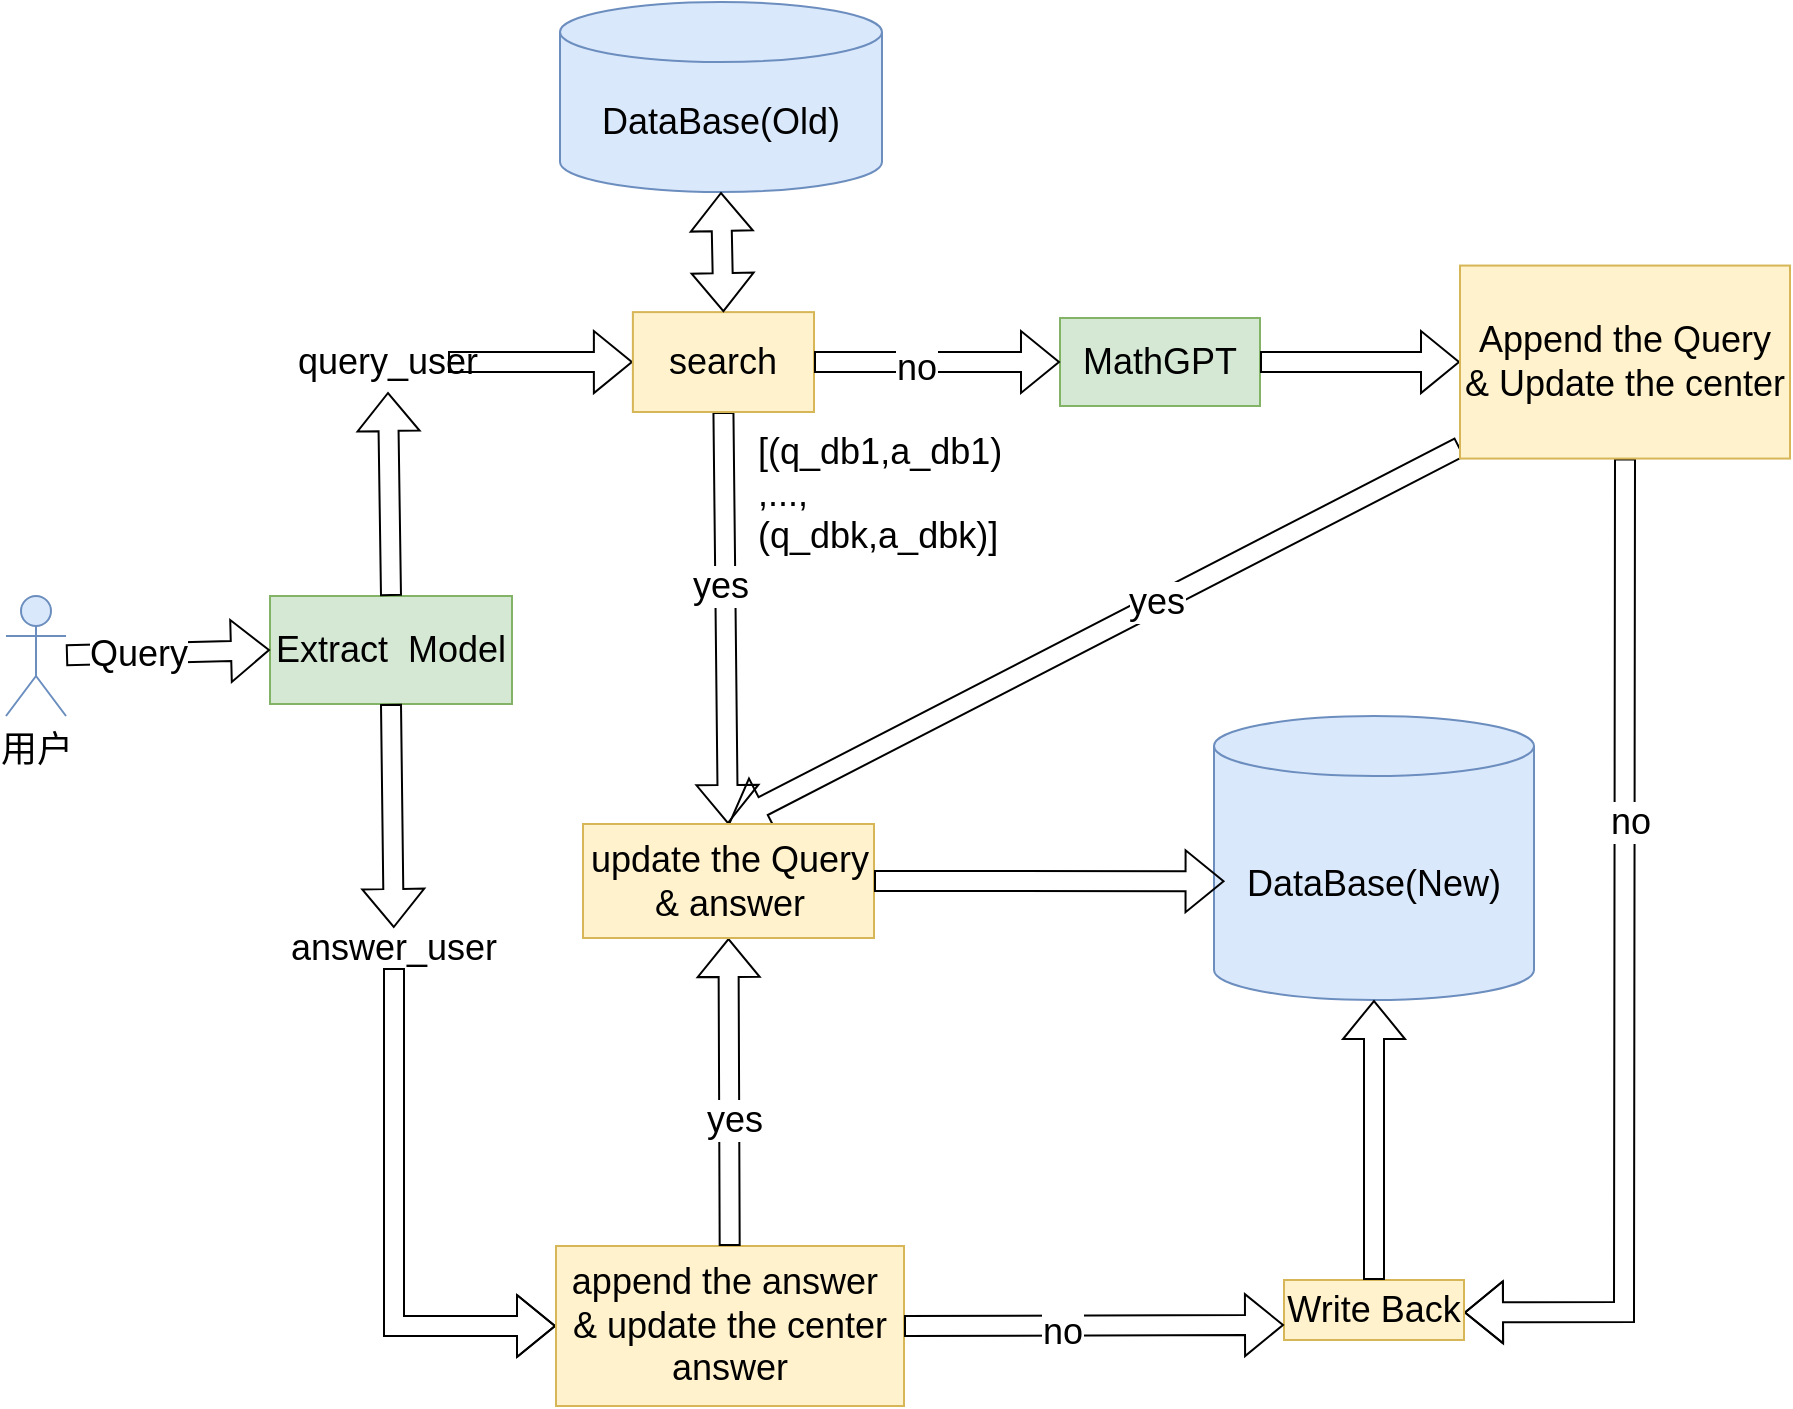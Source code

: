 <mxfile version="24.7.16">
  <diagram name="Page-1" id="52a04d89-c75d-2922-d76d-85b35f80e030">
    <mxGraphModel dx="1468" dy="983" grid="1" gridSize="10" guides="1" tooltips="1" connect="1" arrows="1" fold="1" page="1" pageScale="1" pageWidth="1100" pageHeight="850" background="none" math="0" shadow="0">
      <root>
        <mxCell id="0" />
        <mxCell id="1" parent="0" />
        <mxCell id="6ljBKqhG9MOsJNuzWGUm-1" value="&lt;font style=&quot;font-size: 18px;&quot;&gt;Extract&amp;nbsp; Model&lt;/font&gt;" style="rounded=0;whiteSpace=wrap;html=1;fillColor=#d5e8d4;gradientColor=none;strokeColor=#82b366;" vertex="1" parent="1">
          <mxGeometry x="203" y="382" width="121" height="54" as="geometry" />
        </mxCell>
        <mxCell id="6ljBKqhG9MOsJNuzWGUm-4" value="" style="endArrow=classic;html=1;rounded=0;exitX=0.5;exitY=0;exitDx=0;exitDy=0;entryX=0.5;entryY=1;entryDx=0;entryDy=0;shape=flexArrow;" edge="1" parent="1" source="6ljBKqhG9MOsJNuzWGUm-1" target="6ljBKqhG9MOsJNuzWGUm-5">
          <mxGeometry width="50" height="50" relative="1" as="geometry">
            <mxPoint x="523" y="420" as="sourcePoint" />
            <mxPoint x="303" y="270" as="targetPoint" />
          </mxGeometry>
        </mxCell>
        <mxCell id="6ljBKqhG9MOsJNuzWGUm-24" style="edgeStyle=orthogonalEdgeStyle;rounded=0;orthogonalLoop=1;jettySize=auto;html=1;entryX=0;entryY=0.5;entryDx=0;entryDy=0;shape=flexArrow;" edge="1" parent="1" source="6ljBKqhG9MOsJNuzWGUm-5" target="6ljBKqhG9MOsJNuzWGUm-66">
          <mxGeometry relative="1" as="geometry">
            <mxPoint x="384" y="255" as="targetPoint" />
            <Array as="points" />
          </mxGeometry>
        </mxCell>
        <mxCell id="6ljBKqhG9MOsJNuzWGUm-5" value="&lt;font style=&quot;font-size: 18px;&quot;&gt;query_user&lt;/font&gt;" style="text;html=1;align=center;verticalAlign=middle;whiteSpace=wrap;rounded=0;" vertex="1" parent="1">
          <mxGeometry x="232" y="250" width="60" height="30" as="geometry" />
        </mxCell>
        <mxCell id="6ljBKqhG9MOsJNuzWGUm-8" value="&lt;font style=&quot;font-size: 18px;&quot;&gt;DataBase(New)&lt;/font&gt;" style="shape=cylinder3;whiteSpace=wrap;html=1;boundedLbl=1;backgroundOutline=1;size=15;fillColor=#dae8fc;strokeColor=#6c8ebf;" vertex="1" parent="1">
          <mxGeometry x="675" y="442" width="160" height="142" as="geometry" />
        </mxCell>
        <mxCell id="6ljBKqhG9MOsJNuzWGUm-9" value="" style="endArrow=classic;html=1;rounded=0;exitX=0.5;exitY=1;exitDx=0;exitDy=0;shape=flexArrow;" edge="1" parent="1" source="6ljBKqhG9MOsJNuzWGUm-66" target="6ljBKqhG9MOsJNuzWGUm-83">
          <mxGeometry width="50" height="50" relative="1" as="geometry">
            <mxPoint x="423.5" y="257.5" as="sourcePoint" />
            <mxPoint x="561" y="197" as="targetPoint" />
            <Array as="points" />
          </mxGeometry>
        </mxCell>
        <mxCell id="6ljBKqhG9MOsJNuzWGUm-42" value="&lt;font style=&quot;font-size: 18px;&quot;&gt;yes&lt;/font&gt;" style="edgeLabel;html=1;align=center;verticalAlign=middle;resizable=0;points=[];" vertex="1" connectable="0" parent="6ljBKqhG9MOsJNuzWGUm-9">
          <mxGeometry x="-0.168" y="-3" relative="1" as="geometry">
            <mxPoint y="1" as="offset" />
          </mxGeometry>
        </mxCell>
        <mxCell id="6ljBKqhG9MOsJNuzWGUm-13" value="" style="endArrow=classic;html=1;rounded=0;entryX=0.5;entryY=0;entryDx=0;entryDy=0;shape=flexArrow;" edge="1" parent="1" source="6ljBKqhG9MOsJNuzWGUm-67" target="6ljBKqhG9MOsJNuzWGUm-83">
          <mxGeometry width="50" height="50" relative="1" as="geometry">
            <mxPoint x="815" y="290" as="sourcePoint" />
            <mxPoint x="785" y="523" as="targetPoint" />
          </mxGeometry>
        </mxCell>
        <mxCell id="6ljBKqhG9MOsJNuzWGUm-29" value="&lt;font style=&quot;font-size: 18px;&quot;&gt;yes&lt;/font&gt;" style="edgeLabel;html=1;align=center;verticalAlign=middle;resizable=0;points=[];" vertex="1" connectable="0" parent="6ljBKqhG9MOsJNuzWGUm-13">
          <mxGeometry x="-0.171" y="-2" relative="1" as="geometry">
            <mxPoint y="1" as="offset" />
          </mxGeometry>
        </mxCell>
        <mxCell id="6ljBKqhG9MOsJNuzWGUm-14" value="&lt;font style=&quot;font-size: 18px;&quot;&gt;MathGPT&lt;/font&gt;" style="rounded=0;whiteSpace=wrap;html=1;fillColor=#d5e8d4;gradientColor=none;strokeColor=#82b366;" vertex="1" parent="1">
          <mxGeometry x="598" y="243" width="100" height="44" as="geometry" />
        </mxCell>
        <mxCell id="6ljBKqhG9MOsJNuzWGUm-19" value="" style="endArrow=classic;html=1;rounded=0;exitX=1;exitY=0.5;exitDx=0;exitDy=0;entryX=0;entryY=0.5;entryDx=0;entryDy=0;shape=flexArrow;" edge="1" parent="1" source="6ljBKqhG9MOsJNuzWGUm-14" target="6ljBKqhG9MOsJNuzWGUm-67">
          <mxGeometry width="50" height="50" relative="1" as="geometry">
            <mxPoint x="655" y="268" as="sourcePoint" />
            <mxPoint x="735" y="268" as="targetPoint" />
            <Array as="points" />
          </mxGeometry>
        </mxCell>
        <mxCell id="6ljBKqhG9MOsJNuzWGUm-32" value="" style="endArrow=classic;html=1;rounded=0;shape=flexArrow;exitX=0.5;exitY=1;exitDx=0;exitDy=0;" edge="1" parent="1" source="6ljBKqhG9MOsJNuzWGUm-67">
          <mxGeometry width="50" height="50" relative="1" as="geometry">
            <mxPoint x="895" y="260" as="sourcePoint" />
            <mxPoint x="800" y="740.225" as="targetPoint" />
            <Array as="points">
              <mxPoint x="880" y="740" />
            </Array>
          </mxGeometry>
        </mxCell>
        <mxCell id="6ljBKqhG9MOsJNuzWGUm-33" value="&lt;font style=&quot;font-size: 18px;&quot;&gt;no&lt;/font&gt;" style="edgeLabel;html=1;align=center;verticalAlign=middle;resizable=0;points=[];" vertex="1" connectable="0" parent="6ljBKqhG9MOsJNuzWGUm-32">
          <mxGeometry x="-0.286" y="2" relative="1" as="geometry">
            <mxPoint as="offset" />
          </mxGeometry>
        </mxCell>
        <mxCell id="6ljBKqhG9MOsJNuzWGUm-106" style="edgeStyle=orthogonalEdgeStyle;rounded=0;orthogonalLoop=1;jettySize=auto;html=1;entryX=0;entryY=0.5;entryDx=0;entryDy=0;exitX=0.5;exitY=1;exitDx=0;exitDy=0;shape=flexArrow;" edge="1" parent="1" source="6ljBKqhG9MOsJNuzWGUm-39" target="6ljBKqhG9MOsJNuzWGUm-68">
          <mxGeometry relative="1" as="geometry" />
        </mxCell>
        <mxCell id="6ljBKqhG9MOsJNuzWGUm-39" value="&lt;span style=&quot;font-size: 18px;&quot;&gt;answer_user&lt;/span&gt;" style="text;html=1;align=center;verticalAlign=middle;whiteSpace=wrap;rounded=0;" vertex="1" parent="1">
          <mxGeometry x="215" y="548" width="100" height="20" as="geometry" />
        </mxCell>
        <mxCell id="6ljBKqhG9MOsJNuzWGUm-40" value="" style="endArrow=classic;html=1;rounded=0;exitX=0.5;exitY=1;exitDx=0;exitDy=0;shape=flexArrow;" edge="1" parent="1" source="6ljBKqhG9MOsJNuzWGUm-1" target="6ljBKqhG9MOsJNuzWGUm-39">
          <mxGeometry width="50" height="50" relative="1" as="geometry">
            <mxPoint x="269" y="310" as="sourcePoint" />
            <mxPoint x="323" y="450" as="targetPoint" />
          </mxGeometry>
        </mxCell>
        <mxCell id="6ljBKqhG9MOsJNuzWGUm-52" value="&lt;p style=&quot;language:zh-CN;line-height:normal;margin-top:0pt;margin-bottom:0pt;&lt;br/&gt;margin-right:0in;text-align:left;direction:ltr;unicode-bidi:embed&quot;&gt;&lt;font style=&quot;font-size: 18px;&quot;&gt;&lt;span style=&quot;font-family: Arial; font-variant: normal; text-transform: none; font-style: normal;&quot;&gt;[(q_&lt;/span&gt;&lt;span style=&quot;font-family: Arial; font-variant: normal; color: black; font-weight: normal; font-style: normal;&quot;&gt;db1&lt;/span&gt;&lt;span style=&quot;font-family: Arial; font-variant: normal; text-transform: none; font-style: normal;&quot;&gt;,a_&lt;/span&gt;&lt;span style=&quot;font-family: Arial; font-variant: normal; color: black; font-weight: normal; font-style: normal;&quot;&gt;db1&lt;/span&gt;&lt;span style=&quot;font-family: Arial; font-variant: normal; text-transform: none; font-style: normal;&quot;&gt;)&lt;/span&gt;&lt;/font&gt;&lt;/p&gt;&lt;p style=&quot;language:zh-CN;line-height:normal;margin-top:0pt;margin-bottom:0pt;&lt;br/&gt;margin-right:0in;text-align:left;direction:ltr;unicode-bidi:embed&quot;&gt;&lt;font style=&quot;font-size: 18px;&quot;&gt;&lt;span style=&quot;font-family: Arial; font-variant: normal; text-transform: none; font-style: normal;&quot;&gt;,...,&lt;/span&gt;&lt;/font&gt;&lt;/p&gt;&lt;p style=&quot;language:zh-CN;line-height:normal;margin-top:0pt;margin-bottom:0pt;&lt;br/&gt;margin-right:0in;text-align:left;direction:ltr;unicode-bidi:embed&quot;&gt;&lt;font style=&quot;font-size: 18px;&quot;&gt;&lt;span style=&quot;font-family: Arial; font-variant: normal; text-transform: none; font-style: normal;&quot;&gt;&lt;span style=&quot;font-variant-numeric: normal; font-variant-east-asian: normal; font-variant-alternates: normal; font-variant-position: normal;&quot;&gt;(q_&lt;/span&gt;&lt;span style=&quot;font-variant-numeric: normal; font-variant-east-asian: normal; font-variant-alternates: normal; font-variant-position: normal;&quot;&gt;dbk&lt;/span&gt;&lt;span style=&quot;font-variant-numeric: normal; font-variant-east-asian: normal; font-variant-alternates: normal; font-variant-position: normal;&quot;&gt;,a_&lt;/span&gt;&lt;span style=&quot;font-variant-numeric: normal; font-variant-east-asian: normal; font-variant-alternates: normal; font-variant-position: normal;&quot;&gt;dbk&lt;/span&gt;&lt;span style=&quot;font-variant-numeric: normal; font-variant-east-asian: normal; font-variant-alternates: normal; font-variant-position: normal;&quot;&gt;)]&lt;/span&gt;&lt;br&gt;&lt;/span&gt;&lt;/font&gt;&lt;/p&gt;" style="text;whiteSpace=wrap;html=1;" vertex="1" parent="1">
          <mxGeometry x="445" y="293" width="110" height="47" as="geometry" />
        </mxCell>
        <mxCell id="6ljBKqhG9MOsJNuzWGUm-59" value="&lt;font style=&quot;font-size: 18px;&quot;&gt;用户&lt;/font&gt;" style="shape=umlActor;verticalLabelPosition=bottom;verticalAlign=top;html=1;outlineConnect=0;fillColor=#dae8fc;strokeColor=#6c8ebf;" vertex="1" parent="1">
          <mxGeometry x="71" y="382" width="30" height="60" as="geometry" />
        </mxCell>
        <mxCell id="6ljBKqhG9MOsJNuzWGUm-60" value="" style="endArrow=classic;html=1;rounded=0;entryX=0;entryY=0.5;entryDx=0;entryDy=0;shape=flexArrow;" edge="1" parent="1" source="6ljBKqhG9MOsJNuzWGUm-59" target="6ljBKqhG9MOsJNuzWGUm-1">
          <mxGeometry width="50" height="50" relative="1" as="geometry">
            <mxPoint x="135" y="370" as="sourcePoint" />
            <mxPoint x="185" y="320" as="targetPoint" />
          </mxGeometry>
        </mxCell>
        <mxCell id="6ljBKqhG9MOsJNuzWGUm-120" value="&lt;font style=&quot;font-size: 18px;&quot;&gt;Query&lt;/font&gt;" style="edgeLabel;html=1;align=center;verticalAlign=middle;resizable=0;points=[];" vertex="1" connectable="0" parent="6ljBKqhG9MOsJNuzWGUm-60">
          <mxGeometry x="-0.316" relative="1" as="geometry">
            <mxPoint x="1" as="offset" />
          </mxGeometry>
        </mxCell>
        <mxCell id="6ljBKqhG9MOsJNuzWGUm-66" value="&lt;font style=&quot;font-size: 18px;&quot;&gt;search&lt;/font&gt;" style="rounded=0;whiteSpace=wrap;html=1;rotation=0;fillColor=#fff2cc;gradientColor=none;strokeColor=#d6b656;" vertex="1" parent="1">
          <mxGeometry x="384.44" y="240.06" width="90.56" height="49.94" as="geometry" />
        </mxCell>
        <mxCell id="6ljBKqhG9MOsJNuzWGUm-67" value="&lt;font style=&quot;font-size: 18px;&quot;&gt;Append the Query &amp;amp; Update the center&lt;/font&gt;" style="rounded=0;whiteSpace=wrap;html=1;fillColor=#fff2cc;gradientColor=none;strokeColor=#d6b656;" vertex="1" parent="1">
          <mxGeometry x="798" y="216.78" width="165" height="96.5" as="geometry" />
        </mxCell>
        <mxCell id="6ljBKqhG9MOsJNuzWGUm-68" value="&lt;font style=&quot;font-size: 18px;&quot;&gt;append the answer&lt;span style=&quot;background-color: initial;&quot;&gt;&amp;nbsp;&lt;/span&gt;&lt;/font&gt;&lt;div&gt;&lt;span style=&quot;background-color: initial;&quot;&gt;&lt;font style=&quot;font-size: 18px;&quot;&gt;&amp;amp; update the center answer&lt;/font&gt;&lt;/span&gt;&lt;/div&gt;" style="rounded=0;whiteSpace=wrap;html=1;fillColor=#fff2cc;gradientColor=none;strokeColor=#d6b656;" vertex="1" parent="1">
          <mxGeometry x="346" y="707" width="174" height="80" as="geometry" />
        </mxCell>
        <mxCell id="6ljBKqhG9MOsJNuzWGUm-74" value="" style="endArrow=classic;html=1;rounded=0;exitX=1;exitY=0.5;exitDx=0;exitDy=0;entryX=0;entryY=0.5;entryDx=0;entryDy=0;shape=flexArrow;" edge="1" parent="1" source="6ljBKqhG9MOsJNuzWGUm-66" target="6ljBKqhG9MOsJNuzWGUm-14">
          <mxGeometry width="50" height="50" relative="1" as="geometry">
            <mxPoint x="445" y="40" as="sourcePoint" />
            <mxPoint x="595" y="200" as="targetPoint" />
          </mxGeometry>
        </mxCell>
        <mxCell id="6ljBKqhG9MOsJNuzWGUm-75" value="&lt;font style=&quot;font-size: 18px;&quot;&gt;no&lt;/font&gt;" style="edgeLabel;html=1;align=center;verticalAlign=middle;resizable=0;points=[];" vertex="1" connectable="0" parent="6ljBKqhG9MOsJNuzWGUm-74">
          <mxGeometry x="-0.171" y="-2" relative="1" as="geometry">
            <mxPoint y="1" as="offset" />
          </mxGeometry>
        </mxCell>
        <mxCell id="6ljBKqhG9MOsJNuzWGUm-78" value="" style="endArrow=classic;html=1;rounded=0;entryX=0.5;entryY=1;entryDx=0;entryDy=0;shape=flexArrow;" edge="1" parent="1" source="6ljBKqhG9MOsJNuzWGUm-68" target="6ljBKqhG9MOsJNuzWGUm-83">
          <mxGeometry width="50" height="50" relative="1" as="geometry">
            <mxPoint x="849" y="440" as="sourcePoint" />
            <mxPoint x="435" y="490" as="targetPoint" />
            <Array as="points" />
          </mxGeometry>
        </mxCell>
        <mxCell id="6ljBKqhG9MOsJNuzWGUm-79" value="&lt;font style=&quot;font-size: 18px;&quot;&gt;yes&lt;/font&gt;" style="edgeLabel;html=1;align=center;verticalAlign=middle;resizable=0;points=[];" vertex="1" connectable="0" parent="6ljBKqhG9MOsJNuzWGUm-78">
          <mxGeometry x="-0.171" y="-2" relative="1" as="geometry">
            <mxPoint y="1" as="offset" />
          </mxGeometry>
        </mxCell>
        <mxCell id="6ljBKqhG9MOsJNuzWGUm-80" value="&lt;font style=&quot;font-size: 18px;&quot;&gt;Write Back&lt;/font&gt;" style="rounded=0;whiteSpace=wrap;html=1;fillColor=#fff2cc;gradientColor=none;strokeColor=#d6b656;" vertex="1" parent="1">
          <mxGeometry x="710" y="724" width="90" height="30" as="geometry" />
        </mxCell>
        <mxCell id="6ljBKqhG9MOsJNuzWGUm-81" value="" style="endArrow=classic;html=1;rounded=0;exitX=0.5;exitY=0;exitDx=0;exitDy=0;entryX=0.5;entryY=1;entryDx=0;entryDy=0;entryPerimeter=0;shape=flexArrow;" edge="1" parent="1" source="6ljBKqhG9MOsJNuzWGUm-80" target="6ljBKqhG9MOsJNuzWGUm-8">
          <mxGeometry width="50" height="50" relative="1" as="geometry">
            <mxPoint x="882" y="720" as="sourcePoint" />
            <mxPoint x="750.25" y="530" as="targetPoint" />
            <Array as="points" />
          </mxGeometry>
        </mxCell>
        <mxCell id="6ljBKqhG9MOsJNuzWGUm-83" value="&lt;font style=&quot;font-size: 18px;&quot;&gt;update the Query &amp;amp; answer&lt;/font&gt;" style="rounded=0;whiteSpace=wrap;html=1;fillColor=#fff2cc;gradientColor=none;strokeColor=#d6b656;" vertex="1" parent="1">
          <mxGeometry x="359.5" y="496" width="145.5" height="57" as="geometry" />
        </mxCell>
        <mxCell id="6ljBKqhG9MOsJNuzWGUm-90" value="" style="endArrow=classic;html=1;rounded=0;entryX=0;entryY=0.75;entryDx=0;entryDy=0;shape=flexArrow;exitX=1;exitY=0.5;exitDx=0;exitDy=0;" edge="1" parent="1" source="6ljBKqhG9MOsJNuzWGUm-68" target="6ljBKqhG9MOsJNuzWGUm-80">
          <mxGeometry width="50" height="50" relative="1" as="geometry">
            <mxPoint x="515" y="750" as="sourcePoint" />
            <mxPoint x="845" y="380" as="targetPoint" />
            <Array as="points" />
          </mxGeometry>
        </mxCell>
        <mxCell id="6ljBKqhG9MOsJNuzWGUm-91" value="&lt;font style=&quot;font-size: 18px;&quot;&gt;no&lt;/font&gt;" style="edgeLabel;html=1;align=center;verticalAlign=middle;resizable=0;points=[];" vertex="1" connectable="0" parent="6ljBKqhG9MOsJNuzWGUm-90">
          <mxGeometry x="-0.171" y="-2" relative="1" as="geometry">
            <mxPoint y="1" as="offset" />
          </mxGeometry>
        </mxCell>
        <mxCell id="6ljBKqhG9MOsJNuzWGUm-96" value="" style="endArrow=classic;html=1;rounded=0;exitX=1;exitY=0.5;exitDx=0;exitDy=0;entryX=0.033;entryY=0.582;entryDx=0;entryDy=0;entryPerimeter=0;shape=flexArrow;" edge="1" parent="1" source="6ljBKqhG9MOsJNuzWGUm-83" target="6ljBKqhG9MOsJNuzWGUm-8">
          <mxGeometry width="50" height="50" relative="1" as="geometry">
            <mxPoint x="485" y="510" as="sourcePoint" />
            <mxPoint x="785" y="430" as="targetPoint" />
            <Array as="points" />
          </mxGeometry>
        </mxCell>
        <mxCell id="6ljBKqhG9MOsJNuzWGUm-111" value="&lt;font style=&quot;font-size: 18px;&quot;&gt;DataBase(Old)&lt;/font&gt;" style="shape=cylinder3;whiteSpace=wrap;html=1;boundedLbl=1;backgroundOutline=1;size=15;strokeColor=#6c8ebf;fillColor=#dae8fc;" vertex="1" parent="1">
          <mxGeometry x="348" y="85" width="161" height="95" as="geometry" />
        </mxCell>
        <mxCell id="6ljBKqhG9MOsJNuzWGUm-119" value="" style="shape=flexArrow;endArrow=classic;startArrow=classic;html=1;rounded=0;entryX=0.5;entryY=1;entryDx=0;entryDy=0;entryPerimeter=0;exitX=0.5;exitY=0;exitDx=0;exitDy=0;" edge="1" parent="1" source="6ljBKqhG9MOsJNuzWGUm-66" target="6ljBKqhG9MOsJNuzWGUm-111">
          <mxGeometry width="100" height="100" relative="1" as="geometry">
            <mxPoint x="605" y="500" as="sourcePoint" />
            <mxPoint x="705" y="400" as="targetPoint" />
          </mxGeometry>
        </mxCell>
      </root>
    </mxGraphModel>
  </diagram>
</mxfile>
